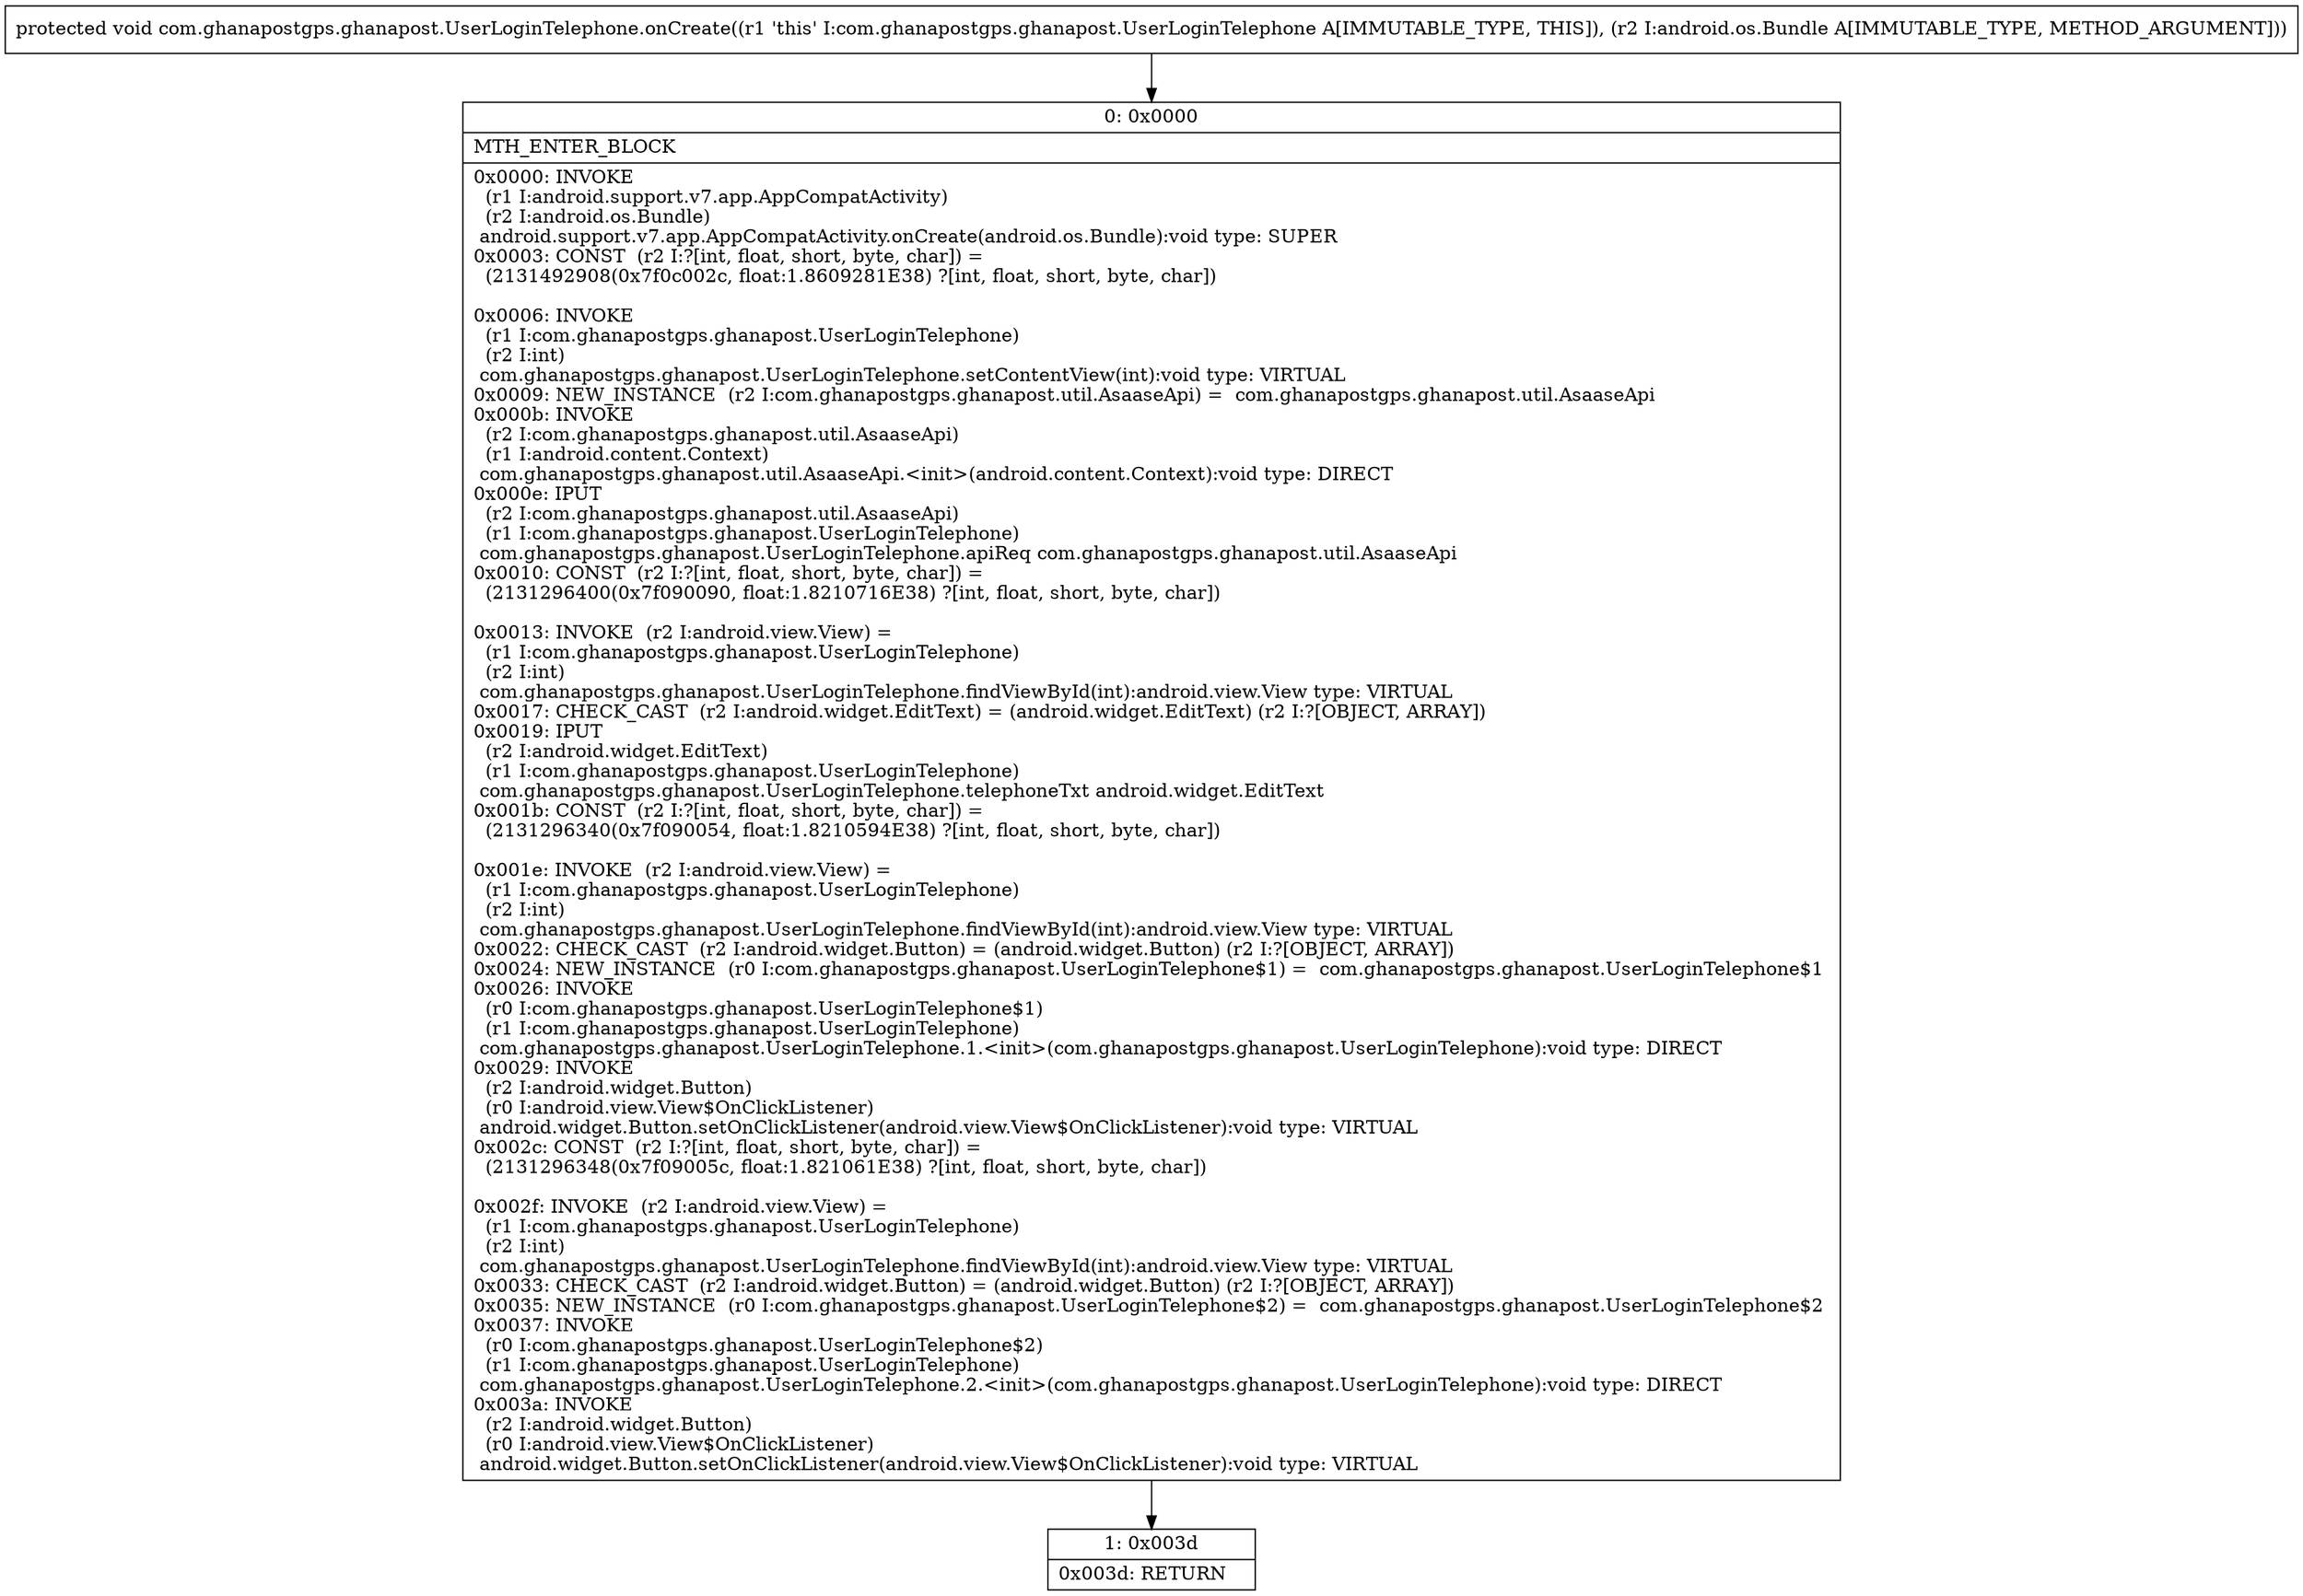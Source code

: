 digraph "CFG forcom.ghanapostgps.ghanapost.UserLoginTelephone.onCreate(Landroid\/os\/Bundle;)V" {
Node_0 [shape=record,label="{0\:\ 0x0000|MTH_ENTER_BLOCK\l|0x0000: INVOKE  \l  (r1 I:android.support.v7.app.AppCompatActivity)\l  (r2 I:android.os.Bundle)\l android.support.v7.app.AppCompatActivity.onCreate(android.os.Bundle):void type: SUPER \l0x0003: CONST  (r2 I:?[int, float, short, byte, char]) = \l  (2131492908(0x7f0c002c, float:1.8609281E38) ?[int, float, short, byte, char])\l \l0x0006: INVOKE  \l  (r1 I:com.ghanapostgps.ghanapost.UserLoginTelephone)\l  (r2 I:int)\l com.ghanapostgps.ghanapost.UserLoginTelephone.setContentView(int):void type: VIRTUAL \l0x0009: NEW_INSTANCE  (r2 I:com.ghanapostgps.ghanapost.util.AsaaseApi) =  com.ghanapostgps.ghanapost.util.AsaaseApi \l0x000b: INVOKE  \l  (r2 I:com.ghanapostgps.ghanapost.util.AsaaseApi)\l  (r1 I:android.content.Context)\l com.ghanapostgps.ghanapost.util.AsaaseApi.\<init\>(android.content.Context):void type: DIRECT \l0x000e: IPUT  \l  (r2 I:com.ghanapostgps.ghanapost.util.AsaaseApi)\l  (r1 I:com.ghanapostgps.ghanapost.UserLoginTelephone)\l com.ghanapostgps.ghanapost.UserLoginTelephone.apiReq com.ghanapostgps.ghanapost.util.AsaaseApi \l0x0010: CONST  (r2 I:?[int, float, short, byte, char]) = \l  (2131296400(0x7f090090, float:1.8210716E38) ?[int, float, short, byte, char])\l \l0x0013: INVOKE  (r2 I:android.view.View) = \l  (r1 I:com.ghanapostgps.ghanapost.UserLoginTelephone)\l  (r2 I:int)\l com.ghanapostgps.ghanapost.UserLoginTelephone.findViewById(int):android.view.View type: VIRTUAL \l0x0017: CHECK_CAST  (r2 I:android.widget.EditText) = (android.widget.EditText) (r2 I:?[OBJECT, ARRAY]) \l0x0019: IPUT  \l  (r2 I:android.widget.EditText)\l  (r1 I:com.ghanapostgps.ghanapost.UserLoginTelephone)\l com.ghanapostgps.ghanapost.UserLoginTelephone.telephoneTxt android.widget.EditText \l0x001b: CONST  (r2 I:?[int, float, short, byte, char]) = \l  (2131296340(0x7f090054, float:1.8210594E38) ?[int, float, short, byte, char])\l \l0x001e: INVOKE  (r2 I:android.view.View) = \l  (r1 I:com.ghanapostgps.ghanapost.UserLoginTelephone)\l  (r2 I:int)\l com.ghanapostgps.ghanapost.UserLoginTelephone.findViewById(int):android.view.View type: VIRTUAL \l0x0022: CHECK_CAST  (r2 I:android.widget.Button) = (android.widget.Button) (r2 I:?[OBJECT, ARRAY]) \l0x0024: NEW_INSTANCE  (r0 I:com.ghanapostgps.ghanapost.UserLoginTelephone$1) =  com.ghanapostgps.ghanapost.UserLoginTelephone$1 \l0x0026: INVOKE  \l  (r0 I:com.ghanapostgps.ghanapost.UserLoginTelephone$1)\l  (r1 I:com.ghanapostgps.ghanapost.UserLoginTelephone)\l com.ghanapostgps.ghanapost.UserLoginTelephone.1.\<init\>(com.ghanapostgps.ghanapost.UserLoginTelephone):void type: DIRECT \l0x0029: INVOKE  \l  (r2 I:android.widget.Button)\l  (r0 I:android.view.View$OnClickListener)\l android.widget.Button.setOnClickListener(android.view.View$OnClickListener):void type: VIRTUAL \l0x002c: CONST  (r2 I:?[int, float, short, byte, char]) = \l  (2131296348(0x7f09005c, float:1.821061E38) ?[int, float, short, byte, char])\l \l0x002f: INVOKE  (r2 I:android.view.View) = \l  (r1 I:com.ghanapostgps.ghanapost.UserLoginTelephone)\l  (r2 I:int)\l com.ghanapostgps.ghanapost.UserLoginTelephone.findViewById(int):android.view.View type: VIRTUAL \l0x0033: CHECK_CAST  (r2 I:android.widget.Button) = (android.widget.Button) (r2 I:?[OBJECT, ARRAY]) \l0x0035: NEW_INSTANCE  (r0 I:com.ghanapostgps.ghanapost.UserLoginTelephone$2) =  com.ghanapostgps.ghanapost.UserLoginTelephone$2 \l0x0037: INVOKE  \l  (r0 I:com.ghanapostgps.ghanapost.UserLoginTelephone$2)\l  (r1 I:com.ghanapostgps.ghanapost.UserLoginTelephone)\l com.ghanapostgps.ghanapost.UserLoginTelephone.2.\<init\>(com.ghanapostgps.ghanapost.UserLoginTelephone):void type: DIRECT \l0x003a: INVOKE  \l  (r2 I:android.widget.Button)\l  (r0 I:android.view.View$OnClickListener)\l android.widget.Button.setOnClickListener(android.view.View$OnClickListener):void type: VIRTUAL \l}"];
Node_1 [shape=record,label="{1\:\ 0x003d|0x003d: RETURN   \l}"];
MethodNode[shape=record,label="{protected void com.ghanapostgps.ghanapost.UserLoginTelephone.onCreate((r1 'this' I:com.ghanapostgps.ghanapost.UserLoginTelephone A[IMMUTABLE_TYPE, THIS]), (r2 I:android.os.Bundle A[IMMUTABLE_TYPE, METHOD_ARGUMENT])) }"];
MethodNode -> Node_0;
Node_0 -> Node_1;
}

